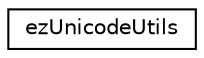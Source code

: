 digraph "Graphical Class Hierarchy"
{
 // LATEX_PDF_SIZE
  edge [fontname="Helvetica",fontsize="10",labelfontname="Helvetica",labelfontsize="10"];
  node [fontname="Helvetica",fontsize="10",shape=record];
  rankdir="LR";
  Node0 [label="ezUnicodeUtils",height=0.2,width=0.4,color="black", fillcolor="white", style="filled",URL="$d9/d32/classez_unicode_utils.htm",tooltip="Helper functions to work with Unicode."];
}
